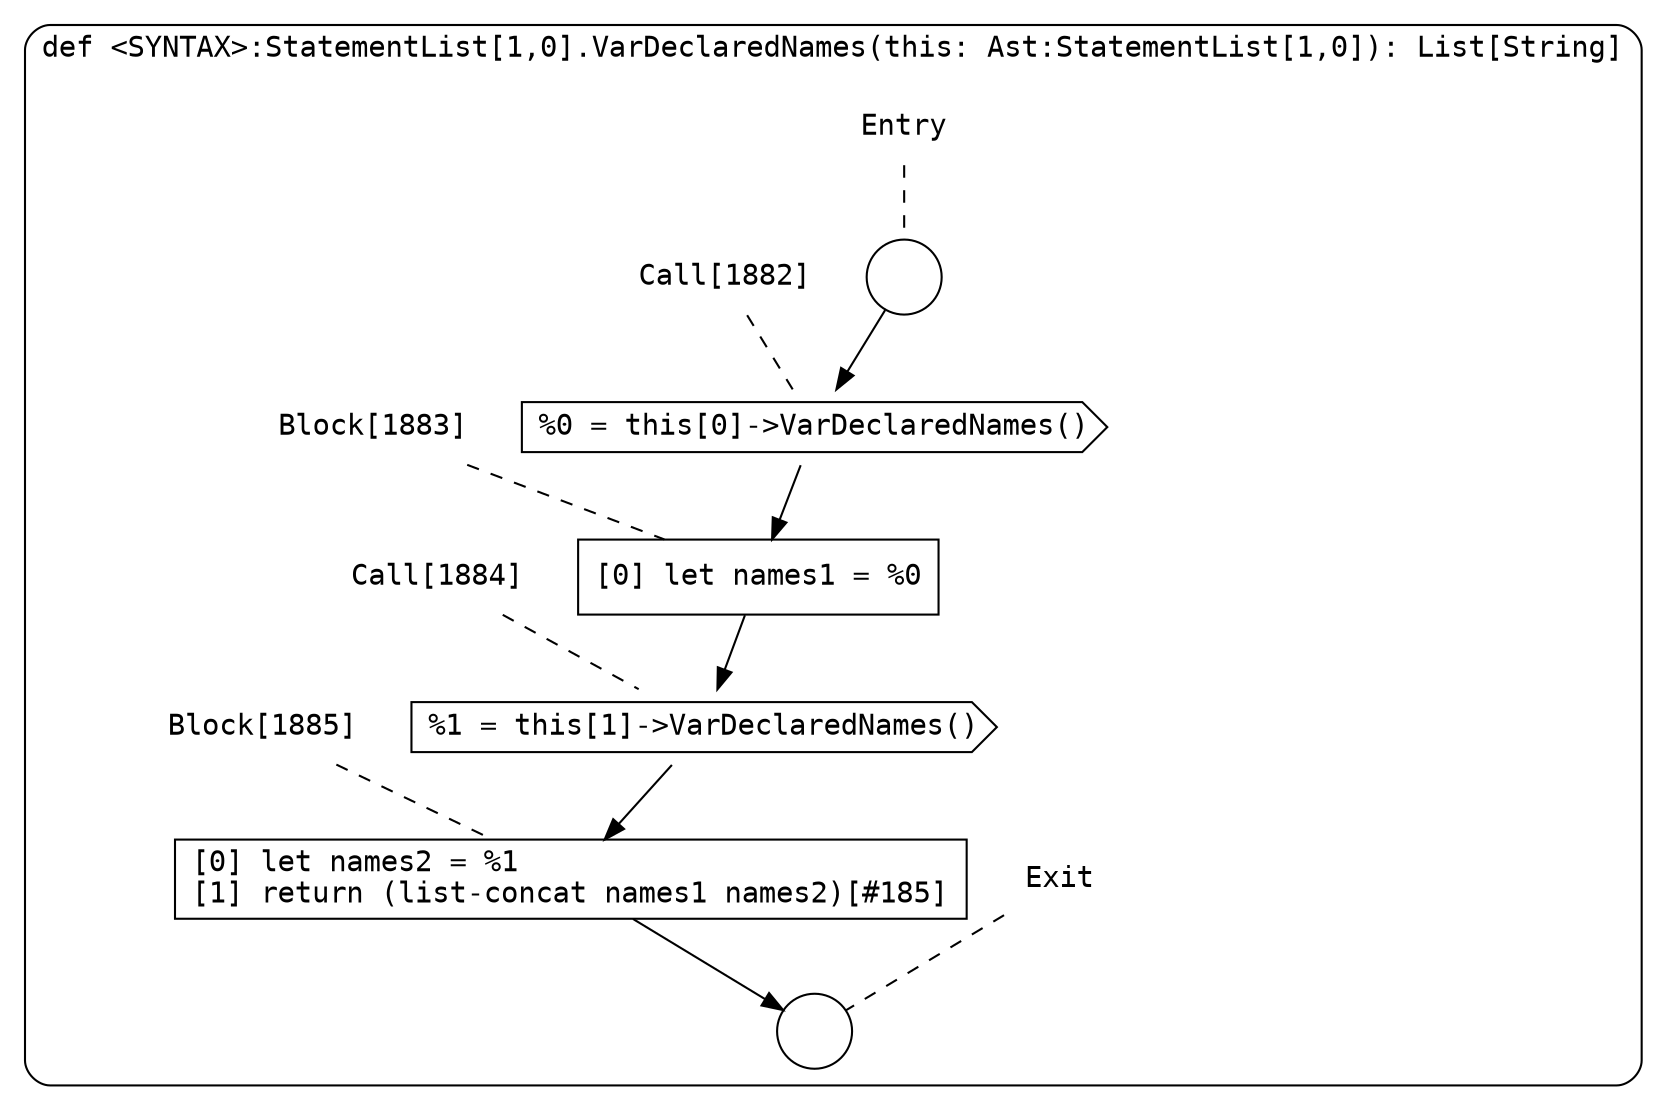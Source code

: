 digraph {
  graph [fontname = "Consolas"]
  node [fontname = "Consolas"]
  edge [fontname = "Consolas"]
  subgraph cluster327 {
    label = "def <SYNTAX>:StatementList[1,0].VarDeclaredNames(this: Ast:StatementList[1,0]): List[String]"
    style = rounded
    cluster327_entry_name [shape=none, label=<<font color="black">Entry</font>>]
    cluster327_entry_name -> cluster327_entry [arrowhead=none, color="black", style=dashed]
    cluster327_entry [shape=circle label=" " color="black" fillcolor="white" style=filled]
    cluster327_entry -> node1882 [color="black"]
    cluster327_exit_name [shape=none, label=<<font color="black">Exit</font>>]
    cluster327_exit_name -> cluster327_exit [arrowhead=none, color="black", style=dashed]
    cluster327_exit [shape=circle label=" " color="black" fillcolor="white" style=filled]
    node1882_name [shape=none, label=<<font color="black">Call[1882]</font>>]
    node1882_name -> node1882 [arrowhead=none, color="black", style=dashed]
    node1882 [shape=cds, label=<<font color="black">%0 = this[0]-&gt;VarDeclaredNames()</font>> color="black" fillcolor="white", style=filled]
    node1882 -> node1883 [color="black"]
    node1883_name [shape=none, label=<<font color="black">Block[1883]</font>>]
    node1883_name -> node1883 [arrowhead=none, color="black", style=dashed]
    node1883 [shape=box, label=<<font color="black">[0] let names1 = %0<BR ALIGN="LEFT"/></font>> color="black" fillcolor="white", style=filled]
    node1883 -> node1884 [color="black"]
    node1884_name [shape=none, label=<<font color="black">Call[1884]</font>>]
    node1884_name -> node1884 [arrowhead=none, color="black", style=dashed]
    node1884 [shape=cds, label=<<font color="black">%1 = this[1]-&gt;VarDeclaredNames()</font>> color="black" fillcolor="white", style=filled]
    node1884 -> node1885 [color="black"]
    node1885_name [shape=none, label=<<font color="black">Block[1885]</font>>]
    node1885_name -> node1885 [arrowhead=none, color="black", style=dashed]
    node1885 [shape=box, label=<<font color="black">[0] let names2 = %1<BR ALIGN="LEFT"/>[1] return (list-concat names1 names2)[#185]<BR ALIGN="LEFT"/></font>> color="black" fillcolor="white", style=filled]
    node1885 -> cluster327_exit [color="black"]
  }
}